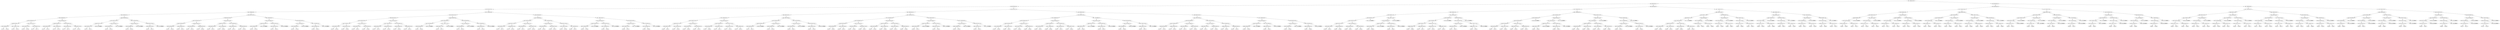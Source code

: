 // B&B
digraph {
	size="100,100"
	1 [label=1]
	1 [label="ID: 1 - FO: 34.22 - PL"]
	2 [label="ID: 2"]
	1 -> 2
	3 [label="ID: 3"]
	1 -> 3
	2 [label="ID: 2 - FO: 34.22 - PL"]
	4 [label="ID: 4"]
	2 -> 4
	5 [label="ID: 5"]
	2 -> 5
	3 [label="ID: 3 - FO: 35.22 - PL"]
	6 [label="ID: 6"]
	3 -> 6
	7 [label="ID: 7"]
	3 -> 7
	4 [label="ID: 4 - FO: 34.22 - PL"]
	8 [label="ID: 8"]
	4 -> 8
	9 [label="ID: 9"]
	4 -> 9
	5 [label="ID: 5 - FO: 35.32 - PL"]
	10 [label="ID: 10"]
	5 -> 10
	11 [label="ID: 11"]
	5 -> 11
	6 [label="ID: 6 - FO: 35.22 - PL"]
	12 [label="ID: 12"]
	6 -> 12
	13 [label="ID: 13"]
	6 -> 13
	7 [label="ID: 7 - FO: 36.00 - PL"]
	14 [label="ID: 14"]
	7 -> 14
	15 [label="ID: 15"]
	7 -> 15
	8 [label="ID: 8 - FO: 34.22 - PL"]
	16 [label="ID: 16"]
	8 -> 16
	17 [label="ID: 17"]
	8 -> 17
	9 [label="ID: 9 - FO: 35.22 - PL"]
	18 [label="ID: 18"]
	9 -> 18
	19 [label="ID: 19"]
	9 -> 19
	10 [label="ID: 10 - FO: 35.32 - PL"]
	20 [label="ID: 20"]
	10 -> 20
	21 [label="ID: 21"]
	10 -> 21
	11 [label="ID: 11 - FO: 36.21 - PL"]
	22 [label="ID: 22"]
	11 -> 22
	23 [label="ID: 23"]
	11 -> 23
	12 [label="ID: 12 - FO: 35.22 - PL"]
	24 [label="ID: 24"]
	12 -> 24
	25 [label="ID: 25"]
	12 -> 25
	13 [label="ID: 13 - FO: 36.72 - PL"]
	26 [label="ID: 26"]
	13 -> 26
	27 [label="ID: 27"]
	13 -> 27
	14 [label="ID: 14 - FO: 36.00 - PL"]
	28 [label="ID: 28"]
	14 -> 28
	29 [label="ID: 29"]
	14 -> 29
	15 [label="ID: 15 - FO: 37.50 - PL"]
	30 [label="ID: 30"]
	15 -> 30
	31 [label="ID: 31"]
	15 -> 31
	16 [label="ID: 16 - FO: 35.22 - PL"]
	32 [label="ID: 32"]
	16 -> 32
	33 [label="ID: 33"]
	16 -> 33
	17 [label="ID: 17 - FO: 34.22 - PL"]
	34 [label="ID: 34"]
	17 -> 34
	35 [label="ID: 35"]
	17 -> 35
	18 [label="ID: 18 - FO: 36.22 - PL"]
	36 [label="ID: 36"]
	18 -> 36
	37 [label="ID: 37"]
	18 -> 37
	19 [label="ID: 19 - FO: 35.22 - PL"]
	38 [label="ID: 38"]
	19 -> 38
	39 [label="ID: 39"]
	19 -> 39
	20 [label="ID: 20 - FO: 36.21 - PL"]
	40 [label="ID: 40"]
	20 -> 40
	41 [label="ID: 41"]
	20 -> 41
	21 [label="ID: 21 - FO: 35.32 - PL"]
	42 [label="ID: 42"]
	21 -> 42
	43 [label="ID: 43"]
	21 -> 43
	22 [label="ID: 22 - FO: 37.21 - PL"]
	44 [label="ID: 44"]
	22 -> 44
	45 [label="ID: 45"]
	22 -> 45
	23 [label="ID: 23 - FO: 36.21 - PL"]
	46 [label="ID: 46"]
	23 -> 46
	47 [label="ID: 47"]
	23 -> 47
	24 [label="ID: 24 - FO: 36.22 - PL"]
	48 [label="ID: 48"]
	24 -> 48
	49 [label="ID: 49"]
	24 -> 49
	25 [label="ID: 25 - FO: 35.22 - PL"]
	50 [label="ID: 50"]
	25 -> 50
	51 [label="ID: 51"]
	25 -> 51
	26 [label="ID: 26 - FO: 38.72 - PL"]
	52 [label="ID: 52"]
	26 -> 52
	53 [label="ID: 53"]
	26 -> 53
	27 [label="ID: 27 - FO: 36.72 - PL"]
	54 [label="ID: 54"]
	27 -> 54
	55 [label="ID: 55"]
	27 -> 55
	28 [label="ID: 28 - FO: 37.00 - PL"]
	56 [label="ID: 56"]
	28 -> 56
	57 [label="ID: 57"]
	28 -> 57
	29 [label="ID: 29 - FO: 36.00 - PL"]
	58 [label="ID: 58"]
	29 -> 58
	59 [label="ID: 59"]
	29 -> 59
	30 [label="ID: 30 - FO: 39.50 - PL"]
	60 [label="ID: 60"]
	30 -> 60
	61 [label="ID: 61"]
	30 -> 61
	31 [label="ID: 31 - FO: 37.50 - PL"]
	62 [label="ID: 62"]
	31 -> 62
	63 [label="ID: 63"]
	31 -> 63
	32 [label="ID: 32 - FO: 35.22 - PL"]
	64 [label="ID: 64"]
	32 -> 64
	65 [label="ID: 65"]
	32 -> 65
	33 [label="ID: 33 - FO: 37.33 - PL"]
	66 [label="ID: 66"]
	33 -> 66
	67 [label="ID: 67"]
	33 -> 67
	34 [label="ID: 34 - FO: 34.22 - PL"]
	68 [label="ID: 68"]
	34 -> 68
	69 [label="ID: 69"]
	34 -> 69
	35 [label="ID: 35 - FO: 36.33 - PL"]
	70 [label="ID: 70"]
	35 -> 70
	71 [label="ID: 71"]
	35 -> 71
	36 [label="ID: 36 - FO: 36.22 - PL"]
	72 [label="ID: 72"]
	36 -> 72
	73 [label="ID: 73"]
	36 -> 73
	37 [label="ID: 37 - FO: 38.33 - PL"]
	74 [label="ID: 74"]
	37 -> 74
	75 [label="ID: 75"]
	37 -> 75
	38 [label="ID: 38 - FO: 35.22 - PL"]
	76 [label="ID: 76"]
	38 -> 76
	77 [label="ID: 77"]
	38 -> 77
	39 [label="ID: 39 - FO: 37.33 - PL"]
	78 [label="ID: 78"]
	39 -> 78
	79 [label="ID: 79"]
	39 -> 79
	40 [label="ID: 40 - FO: 36.21 - PL"]
	80 [label="ID: 80"]
	40 -> 80
	81 [label="ID: 81"]
	40 -> 81
	41 [label="ID: 41 - FO: 38.31 - PL"]
	82 [label="ID: 82"]
	41 -> 82
	83 [label="ID: 83"]
	41 -> 83
	42 [label="ID: 42 - FO: 35.32 - PL"]
	84 [label="ID: 84"]
	42 -> 84
	85 [label="ID: 85"]
	42 -> 85
	43 [label="ID: 43 - FO: 37.43 - PL"]
	86 [label="ID: 86"]
	43 -> 86
	87 [label="ID: 87"]
	43 -> 87
	44 [label="ID: 44 - FO: 37.21 - PL"]
	88 [label="ID: 88"]
	44 -> 88
	89 [label="ID: 89"]
	44 -> 89
	45 [label="ID: 45 - FO: 39.29 - PL"]
	90 [label="ID: 90"]
	45 -> 90
	91 [label="ID: 91"]
	45 -> 91
	46 [label="ID: 46 - FO: 36.21 - PL"]
	92 [label="ID: 92"]
	46 -> 92
	93 [label="ID: 93"]
	46 -> 93
	47 [label="ID: 47 - FO: 38.29 - PL"]
	94 [label="ID: 94"]
	47 -> 94
	95 [label="ID: 95"]
	47 -> 95
	48 [label="ID: 48 - FO: 36.22 - PL"]
	96 [label="ID: 96"]
	48 -> 96
	97 [label="ID: 97"]
	48 -> 97
	49 [label="ID: 49 - FO: 38.33 - PL"]
	98 [label="ID: 98"]
	49 -> 98
	99 [label="ID: 99"]
	49 -> 99
	50 [label="ID: 50 - FO: 35.22 - PL"]
	100 [label="ID: 100"]
	50 -> 100
	101 [label="ID: 101"]
	50 -> 101
	51 [label="ID: 51 - FO: 37.33 - PL"]
	102 [label="ID: 102"]
	51 -> 102
	103 [label="ID: 103"]
	51 -> 103
	52 [label="ID: 52 - FO: 38.72 - PL"]
	104 [label="ID: 104"]
	52 -> 104
	105 [label="ID: 105"]
	52 -> 105
	53 [label="ID: 53 - FO: 40.83 - PL"]
	106 [label="ID: 106"]
	53 -> 106
	107 [label="ID: 107"]
	53 -> 107
	54 [label="ID: 54 - FO: 36.72 - PL"]
	108 [label="ID: 108"]
	54 -> 108
	109 [label="ID: 109"]
	54 -> 109
	55 [label="ID: 55 - FO: 38.83 - PL"]
	110 [label="ID: 110"]
	55 -> 110
	111 [label="ID: 111"]
	55 -> 111
	56 [label="ID: 56 - FO: 37.00 - PL"]
	112 [label="ID: 112"]
	56 -> 112
	113 [label="ID: 113"]
	56 -> 113
	57 [label="ID: 57 - FO: 39.00 - PL"]
	114 [label="ID: 114"]
	57 -> 114
	115 [label="ID: 115"]
	57 -> 115
	58 [label="ID: 58 - FO: 36.00 - PL"]
	116 [label="ID: 116"]
	58 -> 116
	117 [label="ID: 117"]
	58 -> 117
	59 [label="ID: 59 - FO: 38.00 - PL"]
	118 [label="ID: 118"]
	59 -> 118
	119 [label="ID: 119"]
	59 -> 119
	60 [label="ID: 60 - FO: 39.50 - PL"]
	120 [label="ID: 120"]
	60 -> 120
	121 [label="ID: 121"]
	60 -> 121
	61 [label="ID: 61 - FO: 41.50 - PL"]
	122 [label="ID: 122"]
	61 -> 122
	123 [label="ID: 123"]
	61 -> 123
	62 [label="ID: 62 - FO: 37.50 - PL"]
	124 [label="ID: 124"]
	62 -> 124
	125 [label="ID: 125"]
	62 -> 125
	63 [label="ID: 63 - FO: 39.50 - PL"]
	126 [label="ID: 126"]
	63 -> 126
	127 [label="ID: 127"]
	63 -> 127
	64 [label="ID: 64 - FO: 35.22 - PL"]
	128 [label="ID: 128"]
	64 -> 128
	129 [label="ID: 129"]
	64 -> 129
	65 [label="ID: 65 - FO: 36.35 - PL"]
	130 [label="ID: 130"]
	65 -> 130
	131 [label="ID: 131"]
	65 -> 131
	66 [label="ID: 66 - FO: 37.33 - PL"]
	132 [label="ID: 132"]
	66 -> 132
	133 [label="ID: 133"]
	66 -> 133
	67 [label="ID: 67 - FO: 38.46 - PL"]
	134 [label="ID: 134"]
	67 -> 134
	135 [label="ID: 135"]
	67 -> 135
	68 [label="ID: 68 - FO: 34.22 - PL"]
	136 [label="ID: 136"]
	68 -> 136
	137 [label="ID: 137"]
	68 -> 137
	69 [label="ID: 69 - FO: 35.39 - PL"]
	138 [label="ID: 138"]
	69 -> 138
	139 [label="ID: 139"]
	69 -> 139
	70 [label="ID: 70 - FO: 36.33 - PL"]
	140 [label="ID: 140"]
	70 -> 140
	141 [label="ID: 141"]
	70 -> 141
	71 [label="ID: 71 - FO: 37.50 - PL"]
	142 [label="ID: 142"]
	71 -> 142
	143 [label="ID: 143"]
	71 -> 143
	72 [label="ID: 72 - FO: 36.22 - PL"]
	144 [label="ID: 144"]
	72 -> 144
	145 [label="ID: 145"]
	72 -> 145
	73 [label="ID: 73 - FO: 37.35 - PL"]
	146 [label="ID: 146"]
	73 -> 146
	147 [label="ID: 147"]
	73 -> 147
	74 [label="ID: 74 - FO: 38.33 - PL"]
	148 [label="ID: 148"]
	74 -> 148
	149 [label="ID: 149"]
	74 -> 149
	75 [label="ID: 75 - FO: 39.46 - PL"]
	150 [label="ID: 150"]
	75 -> 150
	151 [label="ID: 151"]
	75 -> 151
	76 [label="ID: 76 - FO: 35.22 - PL"]
	152 [label="ID: 152"]
	76 -> 152
	153 [label="ID: 153"]
	76 -> 153
	77 [label="ID: 77 - FO: 36.35 - PL"]
	154 [label="ID: 154"]
	77 -> 154
	155 [label="ID: 155"]
	77 -> 155
	78 [label="ID: 78 - FO: 37.33 - PL"]
	156 [label="ID: 156"]
	78 -> 156
	157 [label="ID: 157"]
	78 -> 157
	79 [label="ID: 79 - FO: 38.46 - PL"]
	158 [label="ID: 158"]
	79 -> 158
	159 [label="ID: 159"]
	79 -> 159
	80 [label="ID: 80 - FO: 36.21 - PL"]
	160 [label="ID: 160"]
	80 -> 160
	161 [label="ID: 161"]
	80 -> 161
	81 [label="ID: 81 - FO: 37.78 - PL"]
	162 [label="ID: 162"]
	81 -> 162
	163 [label="ID: 163"]
	81 -> 163
	82 [label="ID: 82 - FO: 38.31 - PL"]
	164 [label="ID: 164"]
	82 -> 164
	165 [label="ID: 165"]
	82 -> 165
	83 [label="ID: 83 - FO: 39.89 - PL"]
	166 [label="ID: 166"]
	83 -> 166
	167 [label="ID: 167"]
	83 -> 167
	84 [label="ID: 84 - FO: 35.32 - PL"]
	168 [label="ID: 168"]
	84 -> 168
	169 [label="ID: 169"]
	84 -> 169
	85 [label="ID: 85 - FO: 36.94 - PL"]
	170 [label="ID: 170"]
	85 -> 170
	171 [label="ID: 171"]
	85 -> 171
	86 [label="ID: 86 - FO: 37.43 - PL"]
	172 [label="ID: 172"]
	86 -> 172
	173 [label="ID: 173"]
	86 -> 173
	87 [label="ID: 87 - FO: 39.06 - PL"]
	174 [label="ID: 174"]
	87 -> 174
	175 [label="ID: 175"]
	87 -> 175
	88 [label="ID: 88 - FO: 37.21 - PL"]
	176 [label="ID: 176"]
	88 -> 176
	177 [label="ID: 177"]
	88 -> 177
	89 [label="ID: 89 - FO: 38.58 - PL"]
	178 [label="ID: 178"]
	89 -> 178
	179 [label="ID: 179"]
	89 -> 179
	90 [label="ID: 90 - FO: 39.29 - PL"]
	180 [label="ID: 180"]
	90 -> 180
	181 [label="ID: 181"]
	90 -> 181
	91 [label="ID: 91 - FO: 40.67 - PL"]
	182 [label="ID: 182"]
	91 -> 182
	183 [label="ID: 183"]
	91 -> 183
	92 [label="ID: 92 - FO: 36.21 - PL"]
	184 [label="ID: 184"]
	92 -> 184
	185 [label="ID: 185"]
	92 -> 185
	93 [label="ID: 93 - FO: 37.58 - PL"]
	186 [label="ID: 186"]
	93 -> 186
	187 [label="ID: 187"]
	93 -> 187
	94 [label="ID: 94 - FO: 38.29 - PL"]
	188 [label="ID: 188"]
	94 -> 188
	189 [label="ID: 189"]
	94 -> 189
	95 [label="ID: 95 - FO: 39.67 - PL"]
	190 [label="ID: 190"]
	95 -> 190
	191 [label="ID: 191"]
	95 -> 191
	96 [label="ID: 96 - FO: 36.22 - PL"]
	192 [label="ID: 192"]
	96 -> 192
	193 [label="ID: 193"]
	96 -> 193
	97 [label="ID: 97 - FO: 37.22 - PL"]
	194 [label="ID: 194"]
	97 -> 194
	195 [label="ID: 195"]
	97 -> 195
	98 [label="ID: 98 - FO: 38.33 - PL"]
	196 [label="ID: 196"]
	98 -> 196
	197 [label="ID: 197"]
	98 -> 197
	99 [label="ID: 99 - FO: 39.33 - PL"]
	198 [label="ID: 198"]
	99 -> 198
	199 [label="ID: 199"]
	99 -> 199
	100 [label="ID: 100 - FO: 35.22 - PL"]
	200 [label="ID: 200"]
	100 -> 200
	201 [label="ID: 201"]
	100 -> 201
	101 [label="ID: 101 - FO: 36.22 - PL"]
	202 [label="ID: 202"]
	101 -> 202
	203 [label="ID: 203"]
	101 -> 203
	102 [label="ID: 102 - FO: 37.33 - PL"]
	204 [label="ID: 204"]
	102 -> 204
	205 [label="ID: 205"]
	102 -> 205
	103 [label="ID: 103 - FO: 38.33 - PL"]
	206 [label="ID: 206"]
	103 -> 206
	207 [label="ID: 207"]
	103 -> 207
	104 [label="ID: 104 - FO: 38.72 - PL"]
	208 [label="ID: 208"]
	104 -> 208
	209 [label="ID: 209"]
	104 -> 209
	105 [label="ID: 105 - FO: 38.72 - PL"]
	210 [label="ID: 210"]
	105 -> 210
	211 [label="ID: 211"]
	105 -> 211
	106 [label="ID: 106 - FO: 40.83 - PL"]
	212 [label="ID: 212"]
	106 -> 212
	213 [label="ID: 213"]
	106 -> 213
	107 [label="ID: 107 - FO: 40.83 - PL"]
	214 [label="ID: 214"]
	107 -> 214
	215 [label="ID: 215"]
	107 -> 215
	108 [label="ID: 108 - FO: 36.72 - PL"]
	216 [label="ID: 216"]
	108 -> 216
	217 [label="ID: 217"]
	108 -> 217
	109 [label="ID: 109 - FO: 37.22 - PL"]
	218 [label="ID: 218"]
	109 -> 218
	219 [label="ID: 219"]
	109 -> 219
	110 [label="ID: 110 - FO: 38.83 - PL"]
	220 [label="ID: 220"]
	110 -> 220
	221 [label="ID: 221"]
	110 -> 221
	111 [label="ID: 111 - FO: 39.33 - PL"]
	222 [label="ID: 222"]
	111 -> 222
	223 [label="ID: 223"]
	111 -> 223
	112 [label="ID: 112 - FO: 37.00 - PL"]
	224 [label="ID: 224"]
	112 -> 224
	225 [label="ID: 225"]
	112 -> 225
	113 [label="ID: 113 - FO: 38.00 - PL"]
	226 [label="ID: 226"]
	113 -> 226
	227 [label="ID: 227"]
	113 -> 227
	114 [label="ID: 114 - FO: 39.00 - PL"]
	228 [label="ID: 228"]
	114 -> 228
	229 [label="ID: 229"]
	114 -> 229
	115 [label="ID: 115 - FO: 40.00 - PL"]
	230 [label="ID: 230"]
	115 -> 230
	231 [label="ID: 231"]
	115 -> 231
	116 [label="ID: 116 - FO: 36.00 - PL"]
	232 [label="ID: 232"]
	116 -> 232
	233 [label="ID: 233"]
	116 -> 233
	117 [label="ID: 117 - FO: 37.00 - PL"]
	234 [label="ID: 234"]
	117 -> 234
	235 [label="ID: 235"]
	117 -> 235
	118 [label="ID: 118 - FO: 38.00 - PL"]
	236 [label="ID: 236"]
	118 -> 236
	237 [label="ID: 237"]
	118 -> 237
	119 [label="ID: 119 - FO: 39.00 - PL"]
	238 [label="ID: 238"]
	119 -> 238
	239 [label="ID: 239"]
	119 -> 239
	120 [label="ID: 120 - FO: 39.50 - PL"]
	240 [label="ID: 240"]
	120 -> 240
	241 [label="ID: 241"]
	120 -> 241
	121 [label="ID: 121 - FO: 39.50 - PL"]
	242 [label="ID: 242"]
	121 -> 242
	243 [label="ID: 243"]
	121 -> 243
	122 [label="ID: 122 - FO: 41.50 - PL"]
	244 [label="ID: 244"]
	122 -> 244
	245 [label="ID: 245"]
	122 -> 245
	123 [label="ID: 123 - FO: 41.50 - PL"]
	246 [label="ID: 246"]
	123 -> 246
	247 [label="ID: 247"]
	123 -> 247
	124 [label="ID: 124 - FO: 37.50 - PL"]
	248 [label="ID: 248"]
	124 -> 248
	249 [label="ID: 249"]
	124 -> 249
	125 [label="ID: 125 - FO: 38.00 - PL"]
	250 [label="ID: 250"]
	125 -> 250
	251 [label="ID: 251"]
	125 -> 251
	126 [label="ID: 126 - FO: 39.50 - PL"]
	252 [label="ID: 252"]
	126 -> 252
	253 [label="ID: 253"]
	126 -> 253
	127 [label="ID: 127 - FO: 40.00 - PL"]
	254 [label="ID: 254"]
	127 -> 254
	255 [label="ID: 255"]
	127 -> 255
	128 [label="ID: 128 - FO: 36.51 - PL"]
	256 [label="ID: 256"]
	128 -> 256
	257 [label="ID: 257"]
	128 -> 257
	129 [label="ID: 129 - FO: 35.22 - PL"]
	258 [label="ID: 258"]
	129 -> 258
	259 [label="ID: 259"]
	129 -> 259
	130 [label="ID: 130 - FO: 37.51 - PL"]
	260 [label="ID: 260"]
	130 -> 260
	261 [label="ID: 261"]
	130 -> 261
	131 [label="ID: 131 - FO: 36.39 - PL"]
	262 [label="ID: 262"]
	131 -> 262
	263 [label="ID: 263"]
	131 -> 263
	132 [label="ID: 132 - FO: 38.62 - PL"]
	264 [label="ID: 264"]
	132 -> 264
	265 [label="ID: 265"]
	132 -> 265
	133 [label="ID: 133 - FO: 37.33 - PL"]
	266 [label="ID: 266"]
	133 -> 266
	267 [label="ID: 267"]
	133 -> 267
	134 [label="ID: 134 - FO: 39.62 - PL"]
	268 [label="ID: 268"]
	134 -> 268
	269 [label="ID: 269"]
	134 -> 269
	135 [label="ID: 135 - FO: 38.50 - PL"]
	270 [label="ID: 270"]
	135 -> 270
	271 [label="ID: 271"]
	135 -> 271
	136 [label="ID: 136 - FO: 35.79 - PL"]
	272 [label="ID: 272"]
	136 -> 272
	273 [label="ID: 273"]
	136 -> 273
	137 [label="ID: 137 - FO: 34.22 - PL"]
	274 [label="ID: 274"]
	137 -> 274
	275 [label="ID: 275"]
	137 -> 275
	138 [label="ID: 138 - FO: 36.83 - PL"]
	276 [label="ID: 276"]
	138 -> 276
	277 [label="ID: 277"]
	138 -> 277
	139 [label="ID: 139 - FO: 35.39 - PL"]
	278 [label="ID: 278"]
	139 -> 278
	279 [label="ID: 279"]
	139 -> 279
	140 [label="ID: 140 - FO: 37.90 - PL"]
	280 [label="ID: 280"]
	140 -> 280
	281 [label="ID: 281"]
	140 -> 281
	141 [label="ID: 141 - FO: 36.33 - PL"]
	282 [label="ID: 282"]
	141 -> 282
	283 [label="ID: 283"]
	141 -> 283
	142 [label="ID: 142 - FO: 38.94 - PL"]
	284 [label="ID: 284"]
	142 -> 284
	285 [label="ID: 285"]
	142 -> 285
	143 [label="ID: 143 - FO: 37.50 - PL"]
	286 [label="ID: 286"]
	143 -> 286
	287 [label="ID: 287"]
	143 -> 287
	144 [label="ID: 144 - FO: 37.22 - PL"]
	288 [label="ID: 288"]
	144 -> 288
	289 [label="ID: 289"]
	144 -> 289
	145 [label="ID: 145 - FO: 36.22 - PL"]
	290 [label="ID: 290"]
	145 -> 290
	291 [label="ID: 291"]
	145 -> 291
	146 [label="ID: 146 - FO: 38.22 - PL"]
	292 [label="ID: 292"]
	146 -> 292
	293 [label="ID: 293"]
	146 -> 293
	147 [label="ID: 147 - FO: 37.39 - PL"]
	294 [label="ID: 294"]
	147 -> 294
	295 [label="ID: 295"]
	147 -> 295
	148 [label="ID: 148 - FO: 39.33 - PL"]
	296 [label="ID: 296"]
	148 -> 296
	297 [label="ID: 297"]
	148 -> 297
	149 [label="ID: 149 - FO: 38.33 - PL"]
	298 [label="ID: 298"]
	149 -> 298
	299 [label="ID: 299"]
	149 -> 299
	150 [label="ID: 150 - FO: 40.33 - PL"]
	300 [label="ID: 300"]
	150 -> 300
	301 [label="ID: 301"]
	150 -> 301
	151 [label="ID: 151 - FO: 39.50 - PL"]
	302 [label="ID: 302"]
	151 -> 302
	303 [label="ID: 303"]
	151 -> 303
	152 [label="ID: 152 - FO: 36.22 - PL"]
	304 [label="ID: 304"]
	152 -> 304
	305 [label="ID: 305"]
	152 -> 305
	153 [label="ID: 153 - FO: 35.22 - PL"]
	306 [label="ID: 306"]
	153 -> 306
	307 [label="ID: 307"]
	153 -> 307
	154 [label="ID: 154 - FO: 37.22 - PL"]
	308 [label="ID: 308"]
	154 -> 308
	309 [label="ID: 309"]
	154 -> 309
	155 [label="ID: 155 - FO: 36.39 - PL"]
	310 [label="ID: 310"]
	155 -> 310
	311 [label="ID: 311"]
	155 -> 311
	156 [label="ID: 156 - FO: 38.33 - PL"]
	312 [label="ID: 312"]
	156 -> 312
	313 [label="ID: 313"]
	156 -> 313
	157 [label="ID: 157 - FO: 37.33 - PL"]
	314 [label="ID: 314"]
	157 -> 314
	315 [label="ID: 315"]
	157 -> 315
	158 [label="ID: 158 - FO: 39.33 - PL"]
	316 [label="ID: 316"]
	158 -> 316
	317 [label="ID: 317"]
	158 -> 317
	159 [label="ID: 159 - FO: 38.50 - PL"]
	318 [label="ID: 318"]
	159 -> 318
	319 [label="ID: 319"]
	159 -> 319
	160 [label="ID: 160 - FO: 37.25 - PL"]
	320 [label="ID: 320"]
	160 -> 320
	321 [label="ID: 321"]
	160 -> 321
	161 [label="ID: 161 - FO: Infactible"]
	162 [label="ID: 162 - FO: 38.37 - PL"]
	322 [label="ID: 322"]
	162 -> 322
	323 [label="ID: 323"]
	162 -> 323
	163 [label="ID: 163 - FO: Infactible"]
	164 [label="ID: 164 - FO: 39.27 - PL"]
	324 [label="ID: 324"]
	164 -> 324
	325 [label="ID: 325"]
	164 -> 325
	165 [label="ID: 165 - FO: Infactible"]
	166 [label="ID: 166 - FO: 40.48 - PL"]
	326 [label="ID: 326"]
	166 -> 326
	327 [label="ID: 327"]
	166 -> 327
	167 [label="ID: 167 - FO: Infactible"]
	168 [label="ID: 168 - FO: 36.56 - PL"]
	328 [label="ID: 328"]
	168 -> 328
	329 [label="ID: 329"]
	168 -> 329
	169 [label="ID: 169 - FO: Infactible"]
	170 [label="ID: 170 - FO: 37.84 - PL"]
	330 [label="ID: 330"]
	170 -> 330
	331 [label="ID: 331"]
	170 -> 331
	171 [label="ID: 171 - FO: Infactible"]
	172 [label="ID: 172 - FO: 38.66 - PL"]
	332 [label="ID: 332"]
	172 -> 332
	333 [label="ID: 333"]
	172 -> 333
	173 [label="ID: 173 - FO: Infactible"]
	174 [label="ID: 174 - FO: 39.95 - PL"]
	334 [label="ID: 334"]
	174 -> 334
	335 [label="ID: 335"]
	174 -> 335
	175 [label="ID: 175 - FO: Infactible"]
	176 [label="ID: 176 - FO: 38.00 - PL"]
	336 [label="ID: 336"]
	176 -> 336
	337 [label="ID: 337"]
	176 -> 337
	177 [label="ID: 177 - FO: Infactible"]
	178 [label="ID: 178 - FO: 39.00 - PL"]
	338 [label="ID: 338"]
	178 -> 338
	339 [label="ID: 339"]
	178 -> 339
	179 [label="ID: 179 - FO: Infactible"]
	180 [label="ID: 180 - FO: 40.00 - PL"]
	340 [label="ID: 340"]
	180 -> 340
	341 [label="ID: 341"]
	180 -> 341
	181 [label="ID: 181 - FO: Infactible"]
	182 [label="ID: 182 - FO: 41.00 - PL"]
	342 [label="ID: 342"]
	182 -> 342
	343 [label="ID: 343"]
	182 -> 343
	183 [label="ID: 183 - FO: Infactible"]
	184 [label="ID: 184 - FO: 37.00 - PL"]
	344 [label="ID: 344"]
	184 -> 344
	345 [label="ID: 345"]
	184 -> 345
	185 [label="ID: 185 - FO: Infactible"]
	186 [label="ID: 186 - FO: 38.00 - PL"]
	346 [label="ID: 346"]
	186 -> 346
	347 [label="ID: 347"]
	186 -> 347
	187 [label="ID: 187 - FO: Infactible"]
	188 [label="ID: 188 - FO: 39.00 - PL"]
	348 [label="ID: 348"]
	188 -> 348
	349 [label="ID: 349"]
	188 -> 349
	189 [label="ID: 189 - FO: Infactible"]
	190 [label="ID: 190 - FO: 40.00 - PL"]
	350 [label="ID: 350"]
	190 -> 350
	351 [label="ID: 351"]
	190 -> 351
	191 [label="ID: 191 - FO: Infactible"]
	192 [label="ID: 192 - FO: 36.22 - PL"]
	352 [label="ID: 352"]
	192 -> 352
	353 [label="ID: 353"]
	192 -> 353
	193 [label="ID: 193 - FO: Infactible"]
	194 [label="ID: 194 - FO: 37.22 - PL"]
	354 [label="ID: 354"]
	194 -> 354
	355 [label="ID: 355"]
	194 -> 355
	195 [label="ID: 195 - FO: Infactible"]
	196 [label="ID: 196 - FO: 38.33 - PL"]
	356 [label="ID: 356"]
	196 -> 356
	357 [label="ID: 357"]
	196 -> 357
	197 [label="ID: 197 - FO: Infactible"]
	198 [label="ID: 198 - FO: 39.33 - PL"]
	358 [label="ID: 358"]
	198 -> 358
	359 [label="ID: 359"]
	198 -> 359
	199 [label="ID: 199 - FO: Infactible"]
	200 [label="ID: 200 - FO: 35.22 - PL"]
	360 [label="ID: 360"]
	200 -> 360
	361 [label="ID: 361"]
	200 -> 361
	201 [label="ID: 201 - FO: Infactible"]
	202 [label="ID: 202 - FO: 36.22 - PL"]
	362 [label="ID: 362"]
	202 -> 362
	363 [label="ID: 363"]
	202 -> 363
	203 [label="ID: 203 - FO: Infactible"]
	204 [label="ID: 204 - FO: 37.33 - PL"]
	364 [label="ID: 364"]
	204 -> 364
	365 [label="ID: 365"]
	204 -> 365
	205 [label="ID: 205 - FO: Infactible"]
	206 [label="ID: 206 - FO: 38.33 - PL"]
	366 [label="ID: 366"]
	206 -> 366
	367 [label="ID: 367"]
	206 -> 367
	207 [label="ID: 207 - FO: Infactible"]
	208 [label="ID: 208 - FO: 38.72 - PL"]
	368 [label="ID: 368"]
	208 -> 368
	369 [label="ID: 369"]
	208 -> 369
	209 [label="ID: 209 - FO: Infactible"]
	210 [label="ID: 210 - FO: 38.72 - PL"]
	370 [label="ID: 370"]
	210 -> 370
	371 [label="ID: 371"]
	210 -> 371
	211 [label="ID: 211 - FO: Infactible"]
	212 [label="ID: 212 - FO: 40.83 - PL"]
	372 [label="ID: 372"]
	212 -> 372
	373 [label="ID: 373"]
	212 -> 373
	213 [label="ID: 213 - FO: Infactible"]
	214 [label="ID: 214 - FO: 40.83 - PL"]
	374 [label="ID: 374"]
	214 -> 374
	375 [label="ID: 375"]
	214 -> 375
	215 [label="ID: 215 - FO: Infactible"]
	216 [label="ID: 216 - FO: 36.72 - PL"]
	376 [label="ID: 376"]
	216 -> 376
	377 [label="ID: 377"]
	216 -> 377
	217 [label="ID: 217 - FO: Infactible"]
	218 [label="ID: 218 - FO: 37.22 - PL"]
	378 [label="ID: 378"]
	218 -> 378
	379 [label="ID: 379"]
	218 -> 379
	219 [label="ID: 219 - FO: Infactible"]
	220 [label="ID: 220 - FO: 38.83 - PL"]
	380 [label="ID: 380"]
	220 -> 380
	381 [label="ID: 381"]
	220 -> 381
	221 [label="ID: 221 - FO: Infactible"]
	222 [label="ID: 222 - FO: 39.33 - PL"]
	382 [label="ID: 382"]
	222 -> 382
	383 [label="ID: 383"]
	222 -> 383
	223 [label="ID: 223 - FO: Infactible"]
	224 [label="ID: 224 - FO: 37.00 - PL"]
	384 [label="ID: 384"]
	224 -> 384
	385 [label="ID: 385"]
	224 -> 385
	225 [label="ID: 225 - FO: Infactible"]
	226 [label="ID: 226 - FO: 38.00 - PL"]
	386 [label="ID: 386"]
	226 -> 386
	387 [label="ID: 387"]
	226 -> 387
	227 [label="ID: 227 - FO: Infactible"]
	228 [label="ID: 228 - FO: 39.00 - PL"]
	388 [label="ID: 388"]
	228 -> 388
	389 [label="ID: 389"]
	228 -> 389
	229 [label="ID: 229 - FO: Infactible"]
	230 [label="ID: 230 - FO: 40.00 - PL"]
	390 [label="ID: 390"]
	230 -> 390
	391 [label="ID: 391"]
	230 -> 391
	231 [label="ID: 231 - FO: Infactible"]
	232 [label="ID: 232 - FO: 36.00 - PL"]
	392 [label="ID: 392"]
	232 -> 392
	393 [label="ID: 393"]
	232 -> 393
	233 [label="ID: 233 - FO: Infactible"]
	234 [label="ID: 234 - FO: 37.00 - PL"]
	394 [label="ID: 394"]
	234 -> 394
	395 [label="ID: 395"]
	234 -> 395
	235 [label="ID: 235 - FO: Infactible"]
	236 [label="ID: 236 - FO: 38.00 - PL"]
	396 [label="ID: 396"]
	236 -> 396
	397 [label="ID: 397"]
	236 -> 397
	237 [label="ID: 237 - FO: Infactible"]
	238 [label="ID: 238 - FO: 39.00 - PL"]
	398 [label="ID: 398"]
	238 -> 398
	399 [label="ID: 399"]
	238 -> 399
	239 [label="ID: 239 - FO: Infactible"]
	240 [label="ID: 240 - FO: 39.50 - PL"]
	400 [label="ID: 400"]
	240 -> 400
	401 [label="ID: 401"]
	240 -> 401
	241 [label="ID: 241 - FO: Infactible"]
	242 [label="ID: 242 - FO: 39.50 - PL"]
	402 [label="ID: 402"]
	242 -> 402
	403 [label="ID: 403"]
	242 -> 403
	243 [label="ID: 243 - FO: Infactible"]
	244 [label="ID: 244 - FO: 41.50 - PL"]
	404 [label="ID: 404"]
	244 -> 404
	405 [label="ID: 405"]
	244 -> 405
	245 [label="ID: 245 - FO: Infactible"]
	246 [label="ID: 246 - FO: 41.50 - PL"]
	406 [label="ID: 406"]
	246 -> 406
	407 [label="ID: 407"]
	246 -> 407
	247 [label="ID: 247 - FO: Infactible"]
	248 [label="ID: 248 - FO: 37.50 - PL"]
	408 [label="ID: 408"]
	248 -> 408
	409 [label="ID: 409"]
	248 -> 409
	249 [label="ID: 249 - FO: Infactible"]
	250 [label="ID: 250 - FO: 38.00 - PL"]
	410 [label="ID: 410"]
	250 -> 410
	411 [label="ID: 411"]
	250 -> 411
	251 [label="ID: 251 - FO: Infactible"]
	252 [label="ID: 252 - FO: 39.50 - PL"]
	412 [label="ID: 412"]
	252 -> 412
	413 [label="ID: 413"]
	252 -> 413
	253 [label="ID: 253 - FO: Infactible"]
	254 [label="ID: 254 - FO: 40.00 - PL"]
	414 [label="ID: 414"]
	254 -> 414
	415 [label="ID: 415"]
	254 -> 415
	255 [label="ID: 255 - FO: Infactible"]
	256 [label="ID: 256 - FO: 36.51 - PL"]
	416 [label="ID: 416"]
	256 -> 416
	417 [label="ID: 417"]
	256 -> 417
	257 [label="ID: 257 - FO: 37.51 - PL"]
	418 [label="ID: 418"]
	257 -> 418
	419 [label="ID: 419"]
	257 -> 419
	258 [label="ID: 258 - FO: 35.22 - PL"]
	420 [label="ID: 420"]
	258 -> 420
	421 [label="ID: 421"]
	258 -> 421
	259 [label="ID: 259 - FO: 36.22 - PL"]
	422 [label="ID: 422"]
	259 -> 422
	423 [label="ID: 423"]
	259 -> 423
	260 [label="ID: 260 - FO: 37.51 - PL"]
	424 [label="ID: 424"]
	260 -> 424
	425 [label="ID: 425"]
	260 -> 425
	261 [label="ID: 261 - FO: 38.51 - PL"]
	426 [label="ID: 426"]
	261 -> 426
	427 [label="ID: 427"]
	261 -> 427
	262 [label="ID: 262 - FO: 36.39 - PL"]
	428 [label="ID: 428"]
	262 -> 428
	429 [label="ID: 429"]
	262 -> 429
	263 [label="ID: 263 - FO: 37.39 - PL"]
	430 [label="ID: 430"]
	263 -> 430
	431 [label="ID: 431"]
	263 -> 431
	264 [label="ID: 264 - FO: 38.62 - PL"]
	432 [label="ID: 432"]
	264 -> 432
	433 [label="ID: 433"]
	264 -> 433
	265 [label="ID: 265 - FO: 39.62 - PL"]
	434 [label="ID: 434"]
	265 -> 434
	435 [label="ID: 435"]
	265 -> 435
	266 [label="ID: 266 - FO: 37.33 - PL"]
	436 [label="ID: 436"]
	266 -> 436
	437 [label="ID: 437"]
	266 -> 437
	267 [label="ID: 267 - FO: 38.33 - PL"]
	438 [label="ID: 438"]
	267 -> 438
	439 [label="ID: 439"]
	267 -> 439
	268 [label="ID: 268 - FO: 39.62 - PL"]
	440 [label="ID: 440"]
	268 -> 440
	441 [label="ID: 441"]
	268 -> 441
	269 [label="ID: 269 - FO: 40.62 - PL"]
	442 [label="ID: 442"]
	269 -> 442
	443 [label="ID: 443"]
	269 -> 443
	270 [label="ID: 270 - FO: 38.50 - PL"]
	444 [label="ID: 444"]
	270 -> 444
	445 [label="ID: 445"]
	270 -> 445
	271 [label="ID: 271 - FO: 39.50 - PL"]
	446 [label="ID: 446"]
	271 -> 446
	447 [label="ID: 447"]
	271 -> 447
	272 [label="ID: 272 - FO: 35.79 - PL"]
	448 [label="ID: 448"]
	272 -> 448
	449 [label="ID: 449"]
	272 -> 449
	273 [label="ID: 273 - FO: 36.79 - PL"]
	450 [label="ID: 450"]
	273 -> 450
	451 [label="ID: 451"]
	273 -> 451
	274 [label="ID: 274 - FO: 34.22 - PL"]
	452 [label="ID: 452"]
	274 -> 452
	453 [label="ID: 453"]
	274 -> 453
	275 [label="ID: 275 - FO: 35.22 - PL"]
	454 [label="ID: 454"]
	275 -> 454
	455 [label="ID: 455"]
	275 -> 455
	276 [label="ID: 276 - FO: 36.83 - PL"]
	456 [label="ID: 456"]
	276 -> 456
	457 [label="ID: 457"]
	276 -> 457
	277 [label="ID: 277 - FO: 37.79 - PL"]
	458 [label="ID: 458"]
	277 -> 458
	459 [label="ID: 459"]
	277 -> 459
	278 [label="ID: 278 - FO: 35.39 - PL"]
	460 [label="ID: 460"]
	278 -> 460
	461 [label="ID: 461"]
	278 -> 461
	279 [label="ID: 279 - FO: 36.39 - PL"]
	462 [label="ID: 462"]
	279 -> 462
	463 [label="ID: 463"]
	279 -> 463
	280 [label="ID: 280 - FO: 37.90 - PL"]
	464 [label="ID: 464"]
	280 -> 464
	465 [label="ID: 465"]
	280 -> 465
	281 [label="ID: 281 - FO: 38.90 - PL"]
	466 [label="ID: 466"]
	281 -> 466
	467 [label="ID: 467"]
	281 -> 467
	282 [label="ID: 282 - FO: 36.33 - PL"]
	468 [label="ID: 468"]
	282 -> 468
	469 [label="ID: 469"]
	282 -> 469
	283 [label="ID: 283 - FO: 37.33 - PL"]
	470 [label="ID: 470"]
	283 -> 470
	471 [label="ID: 471"]
	283 -> 471
	284 [label="ID: 284 - FO: 38.94 - PL"]
	472 [label="ID: 472"]
	284 -> 472
	473 [label="ID: 473"]
	284 -> 473
	285 [label="ID: 285 - FO: 39.90 - PL"]
	474 [label="ID: 474"]
	285 -> 474
	475 [label="ID: 475"]
	285 -> 475
	286 [label="ID: 286 - FO: 37.50 - PL"]
	476 [label="ID: 476"]
	286 -> 476
	477 [label="ID: 477"]
	286 -> 477
	287 [label="ID: 287 - FO: 38.50 - PL"]
	478 [label="ID: 478"]
	287 -> 478
	479 [label="ID: 479"]
	287 -> 479
	288 [label="ID: 288 - FO: 37.22 - PL"]
	480 [label="ID: 480"]
	288 -> 480
	481 [label="ID: 481"]
	288 -> 481
	289 [label="ID: 289 - FO: 38.22 - PL"]
	482 [label="ID: 482"]
	289 -> 482
	483 [label="ID: 483"]
	289 -> 483
	290 [label="ID: 290 - FO: 36.22 - PL"]
	484 [label="ID: 484"]
	290 -> 484
	485 [label="ID: 485"]
	290 -> 485
	291 [label="ID: 291 - FO: 37.22 - PL"]
	486 [label="ID: 486"]
	291 -> 486
	487 [label="ID: 487"]
	291 -> 487
	292 [label="ID: 292 - FO: 38.22 - PL"]
	488 [label="ID: 488"]
	292 -> 488
	489 [label="ID: 489"]
	292 -> 489
	293 [label="ID: 293 - FO: 39.22 - PL"]
	490 [label="ID: 490"]
	293 -> 490
	491 [label="ID: 491"]
	293 -> 491
	294 [label="ID: 294 - FO: 37.39 - PL"]
	492 [label="ID: 492"]
	294 -> 492
	493 [label="ID: 493"]
	294 -> 493
	295 [label="ID: 295 - FO: 38.44 - PL"]
	494 [label="ID: 494"]
	295 -> 494
	495 [label="ID: 495"]
	295 -> 495
	296 [label="ID: 296 - FO: 39.33 - PL"]
	496 [label="ID: 496"]
	296 -> 496
	497 [label="ID: 497"]
	296 -> 497
	297 [label="ID: 297 - FO: 40.33 - PL"]
	498 [label="ID: 498"]
	297 -> 498
	499 [label="ID: 499"]
	297 -> 499
	298 [label="ID: 298 - FO: 38.33 - PL"]
	500 [label="ID: 500"]
	298 -> 500
	501 [label="ID: 501"]
	298 -> 501
	299 [label="ID: 299 - FO: 39.33 - PL"]
	502 [label="ID: 502"]
	299 -> 502
	503 [label="ID: 503"]
	299 -> 503
	300 [label="ID: 300 - FO: 40.33 - PL"]
	504 [label="ID: 504"]
	300 -> 504
	505 [label="ID: 505"]
	300 -> 505
	301 [label="ID: 301 - FO: 41.33 - PL"]
	506 [label="ID: 506"]
	301 -> 506
	507 [label="ID: 507"]
	301 -> 507
	302 [label="ID: 302 - FO: 39.50 - PL"]
	508 [label="ID: 508"]
	302 -> 508
	509 [label="ID: 509"]
	302 -> 509
	303 [label="ID: 303 - FO: 40.67 - PL"]
	510 [label="ID: 510"]
	303 -> 510
	511 [label="ID: 511"]
	303 -> 511
	304 [label="ID: 304 - FO: 36.22 - PL"]
	512 [label="ID: 512"]
	304 -> 512
	513 [label="ID: 513"]
	304 -> 513
	305 [label="ID: 305 - FO: 37.22 - PL"]
	514 [label="ID: 514"]
	305 -> 514
	515 [label="ID: 515"]
	305 -> 515
	306 [label="ID: 306 - FO: 35.22 - PL"]
	516 [label="ID: 516"]
	306 -> 516
	517 [label="ID: 517"]
	306 -> 517
	307 [label="ID: 307 - FO: 36.22 - PL"]
	518 [label="ID: 518"]
	307 -> 518
	519 [label="ID: 519"]
	307 -> 519
	308 [label="ID: 308 - FO: 37.22 - PL"]
	520 [label="ID: 520"]
	308 -> 520
	521 [label="ID: 521"]
	308 -> 521
	309 [label="ID: 309 - FO: 38.22 - PL"]
	522 [label="ID: 522"]
	309 -> 522
	523 [label="ID: 523"]
	309 -> 523
	310 [label="ID: 310 - FO: 36.39 - PL"]
	524 [label="ID: 524"]
	310 -> 524
	525 [label="ID: 525"]
	310 -> 525
	311 [label="ID: 311 - FO: 37.39 - PL"]
	526 [label="ID: 526"]
	311 -> 526
	527 [label="ID: 527"]
	311 -> 527
	312 [label="ID: 312 - FO: 38.33 - PL"]
	528 [label="ID: 528"]
	312 -> 528
	529 [label="ID: 529"]
	312 -> 529
	313 [label="ID: 313 - FO: 39.33 - PL"]
	530 [label="ID: 530"]
	313 -> 530
	531 [label="ID: 531"]
	313 -> 531
	314 [label="ID: 314 - FO: 37.33 - PL"]
	532 [label="ID: 532"]
	314 -> 532
	533 [label="ID: 533"]
	314 -> 533
	315 [label="ID: 315 - FO: 38.33 - PL"]
	534 [label="ID: 534"]
	315 -> 534
	535 [label="ID: 535"]
	315 -> 535
	316 [label="ID: 316 - FO: 39.33 - PL"]
	536 [label="ID: 536"]
	316 -> 536
	537 [label="ID: 537"]
	316 -> 537
	317 [label="ID: 317 - FO: 40.33 - PL"]
	538 [label="ID: 538"]
	317 -> 538
	539 [label="ID: 539"]
	317 -> 539
	318 [label="ID: 318 - FO: 38.50 - PL"]
	540 [label="ID: 540"]
	318 -> 540
	541 [label="ID: 541"]
	318 -> 541
	319 [label="ID: 319 - FO: 39.50 - PL"]
	542 [label="ID: 542"]
	319 -> 542
	543 [label="ID: 543"]
	319 -> 543
	320 [label="ID: 320 - FO: 37.25 - PL"]
	544 [label="ID: 544"]
	320 -> 544
	545 [label="ID: 545"]
	320 -> 545
	321 [label="ID: 321 - FO: 38.25 - PL"]
	546 [label="ID: 546"]
	321 -> 546
	547 [label="ID: 547"]
	321 -> 547
	322 [label="ID: 322 - FO: 38.37 - PL"]
	548 [label="ID: 548"]
	322 -> 548
	549 [label="ID: 549"]
	322 -> 549
	323 [label="ID: 323 - FO: 39.25 - PL"]
	550 [label="ID: 550"]
	323 -> 550
	551 [label="ID: 551"]
	323 -> 551
	324 [label="ID: 324 - FO: 39.27 - PL"]
	552 [label="ID: 552"]
	324 -> 552
	553 [label="ID: 553"]
	324 -> 553
	325 [label="ID: 325 - FO: 40.27 - PL"]
	554 [label="ID: 554"]
	325 -> 554
	555 [label="ID: 555"]
	325 -> 555
	326 [label="ID: 326 - FO: 40.48 - PL"]
	556 [label="ID: 556"]
	326 -> 556
	557 [label="ID: 557"]
	326 -> 557
	327 [label="ID: 327 - FO: 41.27 - PL"]
	558 [label="ID: 558"]
	327 -> 558
	559 [label="ID: 559"]
	327 -> 559
	328 [label="ID: 328 - FO: 36.56 - PL"]
	560 [label="ID: 560"]
	328 -> 560
	561 [label="ID: 561"]
	328 -> 561
	329 [label="ID: 329 - FO: 37.54 - PL"]
	562 [label="ID: 562"]
	329 -> 562
	563 [label="ID: 563"]
	329 -> 563
	330 [label="ID: 330 - FO: 37.84 - PL"]
	564 [label="ID: 564"]
	330 -> 564
	565 [label="ID: 565"]
	330 -> 565
	331 [label="ID: 331 - FO: 38.54 - PL"]
	566 [label="ID: 566"]
	331 -> 566
	567 [label="ID: 567"]
	331 -> 567
	332 [label="ID: 332 - FO: 38.66 - PL"]
	568 [label="ID: 568"]
	332 -> 568
	569 [label="ID: 569"]
	332 -> 569
	333 [label="ID: 333 - FO: 39.55 - PL"]
	570 [label="ID: 570"]
	333 -> 570
	571 [label="ID: 571"]
	333 -> 571
	334 [label="ID: 334 - FO: 39.95 - PL"]
	572 [label="ID: 572"]
	334 -> 572
	573 [label="ID: 573"]
	334 -> 573
	335 [label="ID: 335 - FO: 40.62 - PL"]
	574 [label="ID: 574"]
	335 -> 574
	575 [label="ID: 575"]
	335 -> 575
	336 [label="ID: 336 - FO: 38.00 - PL"]
	576 [label="ID: 576"]
	336 -> 576
	577 [label="ID: 577"]
	336 -> 577
	337 [label="ID: 337 - FO: 39.00 - PL"]
	578 [label="ID: 578"]
	337 -> 578
	579 [label="ID: 579"]
	337 -> 579
	338 [label="ID: 338 - FO: 39.00 - PL"]
	580 [label="ID: 580"]
	338 -> 580
	581 [label="ID: 581"]
	338 -> 581
	339 [label="ID: 339 - FO: 40.00 - PL"]
	582 [label="ID: 582"]
	339 -> 582
	583 [label="ID: 583"]
	339 -> 583
	340 [label="ID: 340 - FO: 40.00 - PL"]
	584 [label="ID: 584"]
	340 -> 584
	585 [label="ID: 585"]
	340 -> 585
	341 [label="ID: 341 - FO: 41.00 - PL"]
	586 [label="ID: 586"]
	341 -> 586
	587 [label="ID: 587"]
	341 -> 587
	342 [label="ID: 342 - FO: 41.00 - PL"]
	588 [label="ID: 588"]
	342 -> 588
	589 [label="ID: 589"]
	342 -> 589
	343 [label="ID: 343 - FO: 42.00 - PL"]
	590 [label="ID: 590"]
	343 -> 590
	591 [label="ID: 591"]
	343 -> 591
	344 [label="ID: 344 - FO: 37.00 - PL"]
	592 [label="ID: 592"]
	344 -> 592
	593 [label="ID: 593"]
	344 -> 593
	345 [label="ID: 345 - FO: 38.00 - PL"]
	594 [label="ID: 594"]
	345 -> 594
	595 [label="ID: 595"]
	345 -> 595
	346 [label="ID: 346 - FO: 38.00 - PL"]
	596 [label="ID: 596"]
	346 -> 596
	597 [label="ID: 597"]
	346 -> 597
	347 [label="ID: 347 - FO: 39.00 - PL"]
	598 [label="ID: 598"]
	347 -> 598
	599 [label="ID: 599"]
	347 -> 599
	348 [label="ID: 348 - FO: 39.00 - PL"]
	600 [label="ID: 600"]
	348 -> 600
	601 [label="ID: 601"]
	348 -> 601
	349 [label="ID: 349 - FO: 40.00 - PL"]
	602 [label="ID: 602"]
	349 -> 602
	603 [label="ID: 603"]
	349 -> 603
	350 [label="ID: 350 - FO: 40.00 - PL"]
	604 [label="ID: 604"]
	350 -> 604
	605 [label="ID: 605"]
	350 -> 605
	351 [label="ID: 351 - FO: 41.00 - PL"]
	606 [label="ID: 606"]
	351 -> 606
	607 [label="ID: 607"]
	351 -> 607
	352 [label="ID: 352 - FO: 36.22 - PL"]
	608 [label="ID: 608"]
	352 -> 608
	609 [label="ID: 609"]
	352 -> 609
	353 [label="ID: 353 - FO: 37.22 - PL"]
	610 [label="ID: 610"]
	353 -> 610
	611 [label="ID: 611"]
	353 -> 611
	354 [label="ID: 354 - FO: 37.22 - PL"]
	612 [label="ID: 612"]
	354 -> 612
	613 [label="ID: 613"]
	354 -> 613
	355 [label="ID: 355 - FO: 38.22 - PL"]
	614 [label="ID: 614"]
	355 -> 614
	615 [label="ID: 615"]
	355 -> 615
	356 [label="ID: 356 - FO: 38.33 - PL"]
	616 [label="ID: 616"]
	356 -> 616
	617 [label="ID: 617"]
	356 -> 617
	357 [label="ID: 357 - FO: 39.33 - PL"]
	618 [label="ID: 618"]
	357 -> 618
	619 [label="ID: 619"]
	357 -> 619
	358 [label="ID: 358 - FO: 39.33 - PL"]
	620 [label="ID: 620"]
	358 -> 620
	621 [label="ID: 621"]
	358 -> 621
	359 [label="ID: 359 - FO: 40.33 - PL"]
	622 [label="ID: 622"]
	359 -> 622
	623 [label="ID: 623"]
	359 -> 623
	360 [label="ID: 360 - FO: 35.22 - PL"]
	624 [label="ID: 624"]
	360 -> 624
	625 [label="ID: 625"]
	360 -> 625
	361 [label="ID: 361 - FO: 36.22 - PL"]
	626 [label="ID: 626"]
	361 -> 626
	627 [label="ID: 627"]
	361 -> 627
	362 [label="ID: 362 - FO: 36.22 - PL"]
	628 [label="ID: 628"]
	362 -> 628
	629 [label="ID: 629"]
	362 -> 629
	363 [label="ID: 363 - FO: 37.22 - PL"]
	630 [label="ID: 630"]
	363 -> 630
	631 [label="ID: 631"]
	363 -> 631
	364 [label="ID: 364 - FO: 37.33 - PL"]
	632 [label="ID: 632"]
	364 -> 632
	633 [label="ID: 633"]
	364 -> 633
	365 [label="ID: 365 - FO: 38.33 - PL"]
	634 [label="ID: 634"]
	365 -> 634
	635 [label="ID: 635"]
	365 -> 635
	366 [label="ID: 366 - FO: 38.33 - PL"]
	636 [label="ID: 636"]
	366 -> 636
	637 [label="ID: 637"]
	366 -> 637
	367 [label="ID: 367 - FO: 39.33 - PL"]
	638 [label="ID: 638"]
	367 -> 638
	639 [label="ID: 639"]
	367 -> 639
	368 [label="ID: 368 - FO: 38.72 - PL"]
	640 [label="ID: 640"]
	368 -> 640
	641 [label="ID: 641"]
	368 -> 641
	369 [label="ID: 369 - FO: Infactible"]
	370 [label="ID: 370 - FO: 38.72 - PL"]
	642 [label="ID: 642"]
	370 -> 642
	643 [label="ID: 643"]
	370 -> 643
	371 [label="ID: 371 - FO: Infactible"]
	372 [label="ID: 372 - FO: 40.83 - PL"]
	644 [label="ID: 644"]
	372 -> 644
	645 [label="ID: 645"]
	372 -> 645
	373 [label="ID: 373 - FO: Infactible"]
	374 [label="ID: 374 - FO: 40.83 - PL"]
	646 [label="ID: 646"]
	374 -> 646
	647 [label="ID: 647"]
	374 -> 647
	375 [label="ID: 375 - FO: Infactible"]
	376 [label="ID: 376 - FO: 36.72 - PL"]
	648 [label="ID: 648"]
	376 -> 648
	649 [label="ID: 649"]
	376 -> 649
	377 [label="ID: 377 - FO: Infactible"]
	378 [label="ID: 378 - FO: 37.22 - PL"]
	650 [label="ID: 650"]
	378 -> 650
	651 [label="ID: 651"]
	378 -> 651
	379 [label="ID: 379 - FO: Infactible"]
	380 [label="ID: 380 - FO: 38.83 - PL"]
	652 [label="ID: 652"]
	380 -> 652
	653 [label="ID: 653"]
	380 -> 653
	381 [label="ID: 381 - FO: Infactible"]
	382 [label="ID: 382 - FO: 39.33 - PL"]
	654 [label="ID: 654"]
	382 -> 654
	655 [label="ID: 655"]
	382 -> 655
	383 [label="ID: 383 - FO: Infactible"]
	384 [label="ID: 384 - FO: 37.00 - PL"]
	656 [label="ID: 656"]
	384 -> 656
	657 [label="ID: 657"]
	384 -> 657
	385 [label="ID: 385 - FO: 38.00 - PL"]
	658 [label="ID: 658"]
	385 -> 658
	659 [label="ID: 659"]
	385 -> 659
	386 [label="ID: 386 - FO: 38.00 - PL"]
	660 [label="ID: 660"]
	386 -> 660
	661 [label="ID: 661"]
	386 -> 661
	387 [label="ID: 387 - FO: 39.00 - PL"]
	662 [label="ID: 662"]
	387 -> 662
	663 [label="ID: 663"]
	387 -> 663
	388 [label="ID: 388 - FO: 39.00 - PL"]
	664 [label="ID: 664"]
	388 -> 664
	665 [label="ID: 665"]
	388 -> 665
	389 [label="ID: 389 - FO: 40.00 - PL"]
	666 [label="ID: 666"]
	389 -> 666
	667 [label="ID: 667"]
	389 -> 667
	390 [label="ID: 390 - FO: 40.00 - PL"]
	668 [label="ID: 668"]
	390 -> 668
	669 [label="ID: 669"]
	390 -> 669
	391 [label="ID: 391 - FO: 41.00 - PL"]
	670 [label="ID: 670"]
	391 -> 670
	671 [label="ID: 671"]
	391 -> 671
	392 [label="ID: 392 - FO: 36.00 - PL"]
	672 [label="ID: 672"]
	392 -> 672
	673 [label="ID: 673"]
	392 -> 673
	393 [label="ID: 393 - FO: 37.00 - PL"]
	674 [label="ID: 674"]
	393 -> 674
	675 [label="ID: 675"]
	393 -> 675
	394 [label="ID: 394 - FO: 37.00 - PL"]
	676 [label="ID: 676"]
	394 -> 676
	677 [label="ID: 677"]
	394 -> 677
	395 [label="ID: 395 - FO: 38.00 - PL"]
	678 [label="ID: 678"]
	395 -> 678
	679 [label="ID: 679"]
	395 -> 679
	396 [label="ID: 396 - FO: 38.00 - PL"]
	680 [label="ID: 680"]
	396 -> 680
	681 [label="ID: 681"]
	396 -> 681
	397 [label="ID: 397 - FO: 39.00 - PL"]
	682 [label="ID: 682"]
	397 -> 682
	683 [label="ID: 683"]
	397 -> 683
	398 [label="ID: 398 - FO: 39.00 - PL"]
	684 [label="ID: 684"]
	398 -> 684
	685 [label="ID: 685"]
	398 -> 685
	399 [label="ID: 399 - FO: 40.00 - PL"]
	686 [label="ID: 686"]
	399 -> 686
	687 [label="ID: 687"]
	399 -> 687
	400 [label="ID: 400 - FO: 39.50 - PL"]
	688 [label="ID: 688"]
	400 -> 688
	689 [label="ID: 689"]
	400 -> 689
	401 [label="ID: 401 - FO: Infactible"]
	402 [label="ID: 402 - FO: 39.50 - PL"]
	690 [label="ID: 690"]
	402 -> 690
	691 [label="ID: 691"]
	402 -> 691
	403 [label="ID: 403 - FO: Infactible"]
	404 [label="ID: 404 - FO: 41.50 - PL"]
	692 [label="ID: 692"]
	404 -> 692
	693 [label="ID: 693"]
	404 -> 693
	405 [label="ID: 405 - FO: Infactible"]
	406 [label="ID: 406 - FO: 41.50 - PL"]
	694 [label="ID: 694"]
	406 -> 694
	695 [label="ID: 695"]
	406 -> 695
	407 [label="ID: 407 - FO: Infactible"]
	408 [label="ID: 408 - FO: 37.50 - PL"]
	696 [label="ID: 696"]
	408 -> 696
	697 [label="ID: 697"]
	408 -> 697
	409 [label="ID: 409 - FO: Infactible"]
	410 [label="ID: 410 - FO: 38.00 - PL"]
	698 [label="ID: 698"]
	410 -> 698
	699 [label="ID: 699"]
	410 -> 699
	411 [label="ID: 411 - FO: Infactible"]
	412 [label="ID: 412 - FO: 39.50 - PL"]
	700 [label="ID: 700"]
	412 -> 700
	701 [label="ID: 701"]
	412 -> 701
	413 [label="ID: 413 - FO: Infactible"]
	414 [label="ID: 414 - FO: 40.00 - PL"]
	702 [label="ID: 702"]
	414 -> 702
	703 [label="ID: 703"]
	414 -> 703
	415 [label="ID: 415 - FO: Infactible"]
	416 [label="ID: 416 - FO: 36.51 - PL"]
	704 [label="ID: 704"]
	416 -> 704
	705 [label="ID: 705"]
	416 -> 705
	417 [label="ID: 417 - FO: 37.79 - PL"]
	706 [label="ID: 706"]
	417 -> 706
	707 [label="ID: 707"]
	417 -> 707
	418 [label="ID: 418 - FO: 37.51 - PL"]
	708 [label="ID: 708"]
	418 -> 708
	709 [label="ID: 709"]
	418 -> 709
	419 [label="ID: 419 - FO: 38.79 - PL"]
	710 [label="ID: 710"]
	419 -> 710
	711 [label="ID: 711"]
	419 -> 711
	420 [label="ID: 420 - FO: 35.22 - PL"]
	712 [label="ID: 712"]
	420 -> 712
	713 [label="ID: 713"]
	420 -> 713
	421 [label="ID: 421 - FO: 36.22 - PL"]
	714 [label="ID: 714"]
	421 -> 714
	715 [label="ID: 715"]
	421 -> 715
	422 [label="ID: 422 - FO: 36.22 - PL"]
	716 [label="ID: 716"]
	422 -> 716
	717 [label="ID: 717"]
	422 -> 717
	423 [label="ID: 423 - FO: 37.22 - PL"]
	718 [label="ID: 718"]
	423 -> 718
	719 [label="ID: 719"]
	423 -> 719
	424 [label="ID: 424 - FO: 37.51 - PL"]
	720 [label="ID: 720"]
	424 -> 720
	721 [label="ID: 721"]
	424 -> 721
	425 [label="ID: 425 - FO: Infactible"]
	426 [label="ID: 426 - FO: 38.51 - PL"]
	722 [label="ID: 722"]
	426 -> 722
	723 [label="ID: 723"]
	426 -> 723
	427 [label="ID: 427 - FO: Infactible"]
	428 [label="ID: 428 - FO: 36.39 - PL"]
	724 [label="ID: 724"]
	428 -> 724
	725 [label="ID: 725"]
	428 -> 725
	429 [label="ID: 429 - FO: Infactible"]
	430 [label="ID: 430 - FO: 37.39 - PL"]
	726 [label="ID: 726"]
	430 -> 726
	727 [label="ID: 727"]
	430 -> 727
	431 [label="ID: 431 - FO: Infactible"]
	432 [label="ID: 432 - FO: 38.62 - PL"]
	728 [label="ID: 728"]
	432 -> 728
	729 [label="ID: 729"]
	432 -> 729
	433 [label="ID: 433 - FO: 39.90 - PL"]
	730 [label="ID: 730"]
	433 -> 730
	731 [label="ID: 731"]
	433 -> 731
	434 [label="ID: 434 - FO: 39.62 - PL"]
	732 [label="ID: 732"]
	434 -> 732
	733 [label="ID: 733"]
	434 -> 733
	435 [label="ID: 435 - FO: 40.90 - PL"]
	734 [label="ID: 734"]
	435 -> 734
	735 [label="ID: 735"]
	435 -> 735
	436 [label="ID: 436 - FO: 37.33 - PL"]
	736 [label="ID: 736"]
	436 -> 736
	737 [label="ID: 737"]
	436 -> 737
	437 [label="ID: 437 - FO: 38.33 - PL"]
	738 [label="ID: 738"]
	437 -> 738
	739 [label="ID: 739"]
	437 -> 739
	438 [label="ID: 438 - FO: 38.33 - PL"]
	740 [label="ID: 740"]
	438 -> 740
	741 [label="ID: 741"]
	438 -> 741
	439 [label="ID: 439 - FO: 39.33 - PL"]
	742 [label="ID: 742"]
	439 -> 742
	743 [label="ID: 743"]
	439 -> 743
	440 [label="ID: 440 - FO: 39.62 - PL"]
	744 [label="ID: 744"]
	440 -> 744
	745 [label="ID: 745"]
	440 -> 745
	441 [label="ID: 441 - FO: Infactible"]
	442 [label="ID: 442 - FO: 40.62 - PL"]
	746 [label="ID: 746"]
	442 -> 746
	747 [label="ID: 747"]
	442 -> 747
	443 [label="ID: 443 - FO: Infactible"]
	444 [label="ID: 444 - FO: 38.50 - PL"]
	748 [label="ID: 748"]
	444 -> 748
	749 [label="ID: 749"]
	444 -> 749
	445 [label="ID: 445 - FO: Infactible"]
	446 [label="ID: 446 - FO: 39.50 - PL"]
	750 [label="ID: 750"]
	446 -> 750
	751 [label="ID: 751"]
	446 -> 751
	447 [label="ID: 447 - FO: Infactible"]
	448 [label="ID: 448 - FO: 35.79 - PL"]
	752 [label="ID: 752"]
	448 -> 752
	753 [label="ID: 753"]
	448 -> 753
	449 [label="ID: 449 - FO: 37.08 - PL"]
	754 [label="ID: 754"]
	449 -> 754
	755 [label="ID: 755"]
	449 -> 755
	450 [label="ID: 450 - FO: 36.79 - PL"]
	756 [label="ID: 756"]
	450 -> 756
	757 [label="ID: 757"]
	450 -> 757
	451 [label="ID: 451 - FO: 38.08 - PL"]
	758 [label="ID: 758"]
	451 -> 758
	759 [label="ID: 759"]
	451 -> 759
	452 [label="ID: 452 - FO: 34.22 - PL"]
	760 [label="ID: 760"]
	452 -> 760
	761 [label="ID: 761"]
	452 -> 761
	453 [label="ID: 453 - FO: 35.22 - PL"]
	762 [label="ID: 762"]
	453 -> 762
	763 [label="ID: 763"]
	453 -> 763
	454 [label="ID: 454 - FO: 35.22 - PL"]
	764 [label="ID: 764"]
	454 -> 764
	765 [label="ID: 765"]
	454 -> 765
	455 [label="ID: 455 - FO: 36.22 - PL"]
	766 [label="ID: 766"]
	455 -> 766
	767 [label="ID: 767"]
	455 -> 767
	456 [label="ID: 456 - FO: 36.83 - PL"]
	768 [label="ID: 768"]
	456 -> 768
	769 [label="ID: 769"]
	456 -> 769
	457 [label="ID: 457 - FO: Infactible"]
	458 [label="ID: 458 - FO: 37.79 - PL"]
	770 [label="ID: 770"]
	458 -> 770
	771 [label="ID: 771"]
	458 -> 771
	459 [label="ID: 459 - FO: Infactible"]
	460 [label="ID: 460 - FO: 35.39 - PL"]
	772 [label="ID: 772"]
	460 -> 772
	773 [label="ID: 773"]
	460 -> 773
	461 [label="ID: 461 - FO: Infactible"]
	462 [label="ID: 462 - FO: 36.39 - PL"]
	774 [label="ID: 774"]
	462 -> 774
	775 [label="ID: 775"]
	462 -> 775
	463 [label="ID: 463 - FO: Infactible"]
	464 [label="ID: 464 - FO: 37.90 - PL"]
	776 [label="ID: 776"]
	464 -> 776
	777 [label="ID: 777"]
	464 -> 777
	465 [label="ID: 465 - FO: 39.19 - PL"]
	778 [label="ID: 778"]
	465 -> 778
	779 [label="ID: 779"]
	465 -> 779
	466 [label="ID: 466 - FO: 38.90 - PL"]
	780 [label="ID: 780"]
	466 -> 780
	781 [label="ID: 781"]
	466 -> 781
	467 [label="ID: 467 - FO: 40.19 - PL"]
	782 [label="ID: 782"]
	467 -> 782
	783 [label="ID: 783"]
	467 -> 783
	468 [label="ID: 468 - FO: 36.33 - PL"]
	784 [label="ID: 784"]
	468 -> 784
	785 [label="ID: 785"]
	468 -> 785
	469 [label="ID: 469 - FO: 37.33 - PL"]
	786 [label="ID: 786"]
	469 -> 786
	787 [label="ID: 787"]
	469 -> 787
	470 [label="ID: 470 - FO: 37.33 - PL"]
	788 [label="ID: 788"]
	470 -> 788
	789 [label="ID: 789"]
	470 -> 789
	471 [label="ID: 471 - FO: 38.33 - PL"]
	790 [label="ID: 790"]
	471 -> 790
	791 [label="ID: 791"]
	471 -> 791
	472 [label="ID: 472 - FO: 38.94 - PL"]
	792 [label="ID: 792"]
	472 -> 792
	793 [label="ID: 793"]
	472 -> 793
	473 [label="ID: 473 - FO: Infactible"]
	474 [label="ID: 474 - FO: 39.90 - PL"]
	794 [label="ID: 794"]
	474 -> 794
	795 [label="ID: 795"]
	474 -> 795
	475 [label="ID: 475 - FO: Infactible"]
	476 [label="ID: 476 - FO: 37.50 - PL"]
	796 [label="ID: 796"]
	476 -> 796
	797 [label="ID: 797"]
	476 -> 797
	477 [label="ID: 477 - FO: Infactible"]
	478 [label="ID: 478 - FO: 38.50 - PL"]
	798 [label="ID: 798"]
	478 -> 798
	799 [label="ID: 799"]
	478 -> 799
	479 [label="ID: 479 - FO: Infactible"]
	480 [label="ID: 480 - FO: 37.22 - PL"]
	800 [label="ID: 800"]
	480 -> 800
	801 [label="ID: 801"]
	480 -> 801
	481 [label="ID: 481 - FO: 38.22 - PL"]
	802 [label="ID: 802"]
	481 -> 802
	803 [label="ID: 803"]
	481 -> 803
	482 [label="ID: 482 - FO: 38.22 - PL"]
	804 [label="ID: 804"]
	482 -> 804
	805 [label="ID: 805"]
	482 -> 805
	483 [label="ID: 483 - FO: 39.22 - PL"]
	806 [label="ID: 806"]
	483 -> 806
	807 [label="ID: 807"]
	483 -> 807
	484 [label="ID: 484 - FO: 36.22 - PL"]
	808 [label="ID: 808"]
	484 -> 808
	809 [label="ID: 809"]
	484 -> 809
	485 [label="ID: 485 - FO: 37.22 - PL"]
	810 [label="ID: 810"]
	485 -> 810
	811 [label="ID: 811"]
	485 -> 811
	486 [label="ID: 486 - FO: 37.22 - PL"]
	812 [label="ID: 812"]
	486 -> 812
	813 [label="ID: 813"]
	486 -> 813
	487 [label="ID: 487 - FO: 38.22 - PL"]
	814 [label="ID: 814"]
	487 -> 814
	815 [label="ID: 815"]
	487 -> 815
	488 [label="ID: 488 - FO: 38.22 - PL"]
	816 [label="ID: 816"]
	488 -> 816
	817 [label="ID: 817"]
	488 -> 817
	489 [label="ID: 489 - FO: Infactible"]
	490 [label="ID: 490 - FO: 39.22 - PL"]
	818 [label="ID: 818"]
	490 -> 818
	819 [label="ID: 819"]
	490 -> 819
	491 [label="ID: 491 - FO: Infactible"]
	492 [label="ID: 492 - FO: 37.39 - PL"]
	820 [label="ID: 820"]
	492 -> 820
	821 [label="ID: 821"]
	492 -> 821
	493 [label="ID: 493 - FO: Infactible"]
	494 [label="ID: 494 - FO: 38.44 - PL"]
	822 [label="ID: 822"]
	494 -> 822
	823 [label="ID: 823"]
	494 -> 823
	495 [label="ID: 495 - FO: Infactible"]
	496 [label="ID: 496 - FO: 39.33 - PL"]
	824 [label="ID: 824"]
	496 -> 824
	825 [label="ID: 825"]
	496 -> 825
	497 [label="ID: 497 - FO: 40.33 - PL"]
	826 [label="ID: 826"]
	497 -> 826
	827 [label="ID: 827"]
	497 -> 827
	498 [label="ID: 498 - FO: 40.33 - PL"]
	828 [label="ID: 828"]
	498 -> 828
	829 [label="ID: 829"]
	498 -> 829
	499 [label="ID: 499 - FO: 41.33 - PL"]
	830 [label="ID: 830"]
	499 -> 830
	831 [label="ID: 831"]
	499 -> 831
	500 [label="ID: 500 - FO: 38.33 - PL"]
	832 [label="ID: 832"]
	500 -> 832
	833 [label="ID: 833"]
	500 -> 833
	501 [label="ID: 501 - FO: 39.33 - PL"]
	834 [label="ID: 834"]
	501 -> 834
	835 [label="ID: 835"]
	501 -> 835
	502 [label="ID: 502 - FO: 39.33 - PL"]
	836 [label="ID: 836"]
	502 -> 836
	837 [label="ID: 837"]
	502 -> 837
	503 [label="ID: 503 - FO: 40.33 - PL"]
	838 [label="ID: 838"]
	503 -> 838
	839 [label="ID: 839"]
	503 -> 839
	504 [label="ID: 504 - FO: 40.33 - PL"]
	840 [label="ID: 840"]
	504 -> 840
	841 [label="ID: 841"]
	504 -> 841
	505 [label="ID: 505 - FO: Infactible"]
	506 [label="ID: 506 - FO: 41.33 - PL"]
	842 [label="ID: 842"]
	506 -> 842
	843 [label="ID: 843"]
	506 -> 843
	507 [label="ID: 507 - FO: Infactible"]
	508 [label="ID: 508 - FO: 39.50 - PL"]
	844 [label="ID: 844"]
	508 -> 844
	845 [label="ID: 845"]
	508 -> 845
	509 [label="ID: 509 - FO: Infactible"]
	510 [label="ID: 510 - FO: 40.67 - PL"]
	846 [label="ID: 846"]
	510 -> 846
	847 [label="ID: 847"]
	510 -> 847
	511 [label="ID: 511 - FO: Infactible"]
	512 [label="ID: 512 - FO: 36.22 - PL"]
	848 [label="ID: 848"]
	512 -> 848
	849 [label="ID: 849"]
	512 -> 849
	513 [label="ID: 513 - FO: 37.22 - PL"]
	850 [label="ID: 850"]
	513 -> 850
	851 [label="ID: 851"]
	513 -> 851
	514 [label="ID: 514 - FO: 37.22 - PL"]
	852 [label="ID: 852"]
	514 -> 852
	853 [label="ID: 853"]
	514 -> 853
	515 [label="ID: 515 - FO: 38.22 - PL"]
	854 [label="ID: 854"]
	515 -> 854
	855 [label="ID: 855"]
	515 -> 855
	516 [label="ID: 516 - FO: 35.22 - PL"]
	856 [label="ID: 856"]
	516 -> 856
	857 [label="ID: 857"]
	516 -> 857
	517 [label="ID: 517 - FO: 36.22 - PL"]
	858 [label="ID: 858"]
	517 -> 858
	859 [label="ID: 859"]
	517 -> 859
	518 [label="ID: 518 - FO: 36.22 - PL"]
	860 [label="ID: 860"]
	518 -> 860
	861 [label="ID: 861"]
	518 -> 861
	519 [label="ID: 519 - FO: 37.22 - PL"]
	862 [label="ID: 862"]
	519 -> 862
	863 [label="ID: 863"]
	519 -> 863
	520 [label="ID: 520 - FO: 37.22 - PL"]
	864 [label="ID: 864"]
	520 -> 864
	865 [label="ID: 865"]
	520 -> 865
	521 [label="ID: 521 - FO: Infactible"]
	522 [label="ID: 522 - FO: 38.22 - PL"]
	866 [label="ID: 866"]
	522 -> 866
	867 [label="ID: 867"]
	522 -> 867
	523 [label="ID: 523 - FO: Infactible"]
	524 [label="ID: 524 - FO: 36.39 - PL"]
	868 [label="ID: 868"]
	524 -> 868
	869 [label="ID: 869"]
	524 -> 869
	525 [label="ID: 525 - FO: Infactible"]
	526 [label="ID: 526 - FO: 37.39 - PL"]
	870 [label="ID: 870"]
	526 -> 870
	871 [label="ID: 871"]
	526 -> 871
	527 [label="ID: 527 - FO: Infactible"]
	528 [label="ID: 528 - FO: 38.33 - PL"]
	872 [label="ID: 872"]
	528 -> 872
	873 [label="ID: 873"]
	528 -> 873
	529 [label="ID: 529 - FO: 39.33 - PL"]
	874 [label="ID: 874"]
	529 -> 874
	875 [label="ID: 875"]
	529 -> 875
	530 [label="ID: 530 - FO: 39.33 - PL"]
	876 [label="ID: 876"]
	530 -> 876
	877 [label="ID: 877"]
	530 -> 877
	531 [label="ID: 531 - FO: 40.33 - PL"]
	878 [label="ID: 878"]
	531 -> 878
	879 [label="ID: 879"]
	531 -> 879
	532 [label="ID: 532 - FO: 37.33 - PL"]
	880 [label="ID: 880"]
	532 -> 880
	881 [label="ID: 881"]
	532 -> 881
	533 [label="ID: 533 - FO: 38.33 - PL"]
	882 [label="ID: 882"]
	533 -> 882
	883 [label="ID: 883"]
	533 -> 883
	534 [label="ID: 534 - FO: 38.33 - PL"]
	884 [label="ID: 884"]
	534 -> 884
	885 [label="ID: 885"]
	534 -> 885
	535 [label="ID: 535 - FO: 39.33 - PL"]
	886 [label="ID: 886"]
	535 -> 886
	887 [label="ID: 887"]
	535 -> 887
	536 [label="ID: 536 - FO: 39.33 - PL"]
	888 [label="ID: 888"]
	536 -> 888
	889 [label="ID: 889"]
	536 -> 889
	537 [label="ID: 537 - FO: Infactible"]
	538 [label="ID: 538 - FO: 40.33 - PL"]
	890 [label="ID: 890"]
	538 -> 890
	891 [label="ID: 891"]
	538 -> 891
	539 [label="ID: 539 - FO: Infactible"]
	540 [label="ID: 540 - FO: 38.50 - PL"]
	892 [label="ID: 892"]
	540 -> 892
	893 [label="ID: 893"]
	540 -> 893
	541 [label="ID: 541 - FO: Infactible"]
	542 [label="ID: 542 - FO: 39.50 - PL"]
	894 [label="ID: 894"]
	542 -> 894
	895 [label="ID: 895"]
	542 -> 895
	543 [label="ID: 543 - FO: Infactible"]
	544 [label="ID: 544 - FO: 37.25 - PL"]
	896 [label="ID: 896"]
	544 -> 896
	897 [label="ID: 897"]
	544 -> 897
	545 [label="ID: 545 - FO: 38.56 - PL"]
	898 [label="ID: 898"]
	545 -> 898
	899 [label="ID: 899"]
	545 -> 899
	546 [label="ID: 546 - FO: 38.25 - PL"]
	900 [label="ID: 900"]
	546 -> 900
	901 [label="ID: 901"]
	546 -> 901
	547 [label="ID: 547 - FO: 39.54 - PL"]
	902 [label="ID: 902"]
	547 -> 902
	903 [label="ID: 903"]
	547 -> 903
	548 [label="ID: 548 - FO: 38.37 - PL"]
	904 [label="ID: 904"]
	548 -> 904
	905 [label="ID: 905"]
	548 -> 905
	549 [label="ID: 549 - FO: Infactible"]
	550 [label="ID: 550 - FO: 39.25 - PL"]
	906 [label="ID: 906"]
	550 -> 906
	907 [label="ID: 907"]
	550 -> 907
	551 [label="ID: 551 - FO: Infactible"]
	552 [label="ID: 552 - FO: 39.27 - PL"]
	908 [label="ID: 908"]
	552 -> 908
	909 [label="ID: 909"]
	552 -> 909
	553 [label="ID: 553 - FO: 40.66 - PL"]
	910 [label="ID: 910"]
	553 -> 910
	911 [label="ID: 911"]
	553 -> 911
	554 [label="ID: 554 - FO: 40.27 - PL"]
	912 [label="ID: 912"]
	554 -> 912
	913 [label="ID: 913"]
	554 -> 913
	555 [label="ID: 555 - FO: 41.55 - PL"]
	914 [label="ID: 914"]
	555 -> 914
	915 [label="ID: 915"]
	555 -> 915
	556 [label="ID: 556 - FO: 40.48 - PL"]
	916 [label="ID: 916"]
	556 -> 916
	917 [label="ID: 917"]
	556 -> 917
	557 [label="ID: 557 - FO: Infactible"]
	558 [label="ID: 558 - FO: 41.27 - PL"]
	918 [label="ID: 918"]
	558 -> 918
	919 [label="ID: 919"]
	558 -> 919
	559 [label="ID: 559 - FO: Infactible"]
	560 [label="ID: 560 - FO: 36.56 - PL"]
	920 [label="ID: 920"]
	560 -> 920
	921 [label="ID: 921"]
	560 -> 921
	561 [label="ID: 561 - FO: 37.98 - PL"]
	922 [label="ID: 922"]
	561 -> 922
	923 [label="ID: 923"]
	561 -> 923
	562 [label="ID: 562 - FO: 37.54 - PL"]
	924 [label="ID: 924"]
	562 -> 924
	925 [label="ID: 925"]
	562 -> 925
	563 [label="ID: 563 - FO: 38.82 - PL"]
	926 [label="ID: 926"]
	563 -> 926
	927 [label="ID: 927"]
	563 -> 927
	564 [label="ID: 564 - FO: 37.84 - PL"]
	928 [label="ID: 928"]
	564 -> 928
	929 [label="ID: 929"]
	564 -> 929
	565 [label="ID: 565 - FO: Infactible"]
	566 [label="ID: 566 - FO: 38.54 - PL"]
	930 [label="ID: 930"]
	566 -> 930
	931 [label="ID: 931"]
	566 -> 931
	567 [label="ID: 567 - FO: Infactible"]
	568 [label="ID: 568 - FO: 38.66 - PL"]
	932 [label="ID: 932"]
	568 -> 932
	933 [label="ID: 933"]
	568 -> 933
	569 [label="ID: 569 - FO: 40.09 - PL"]
	934 [label="ID: 934"]
	569 -> 934
	935 [label="ID: 935"]
	569 -> 935
	570 [label="ID: 570 - FO: 39.55 - PL"]
	936 [label="ID: 936"]
	570 -> 936
	937 [label="ID: 937"]
	570 -> 937
	571 [label="ID: 571 - FO: 40.84 - PL"]
	938 [label="ID: 938"]
	571 -> 938
	939 [label="ID: 939"]
	571 -> 939
	572 [label="ID: 572 - FO: 39.95 - PL"]
	940 [label="ID: 940"]
	572 -> 940
	941 [label="ID: 941"]
	572 -> 941
	573 [label="ID: 573 - FO: Infactible"]
	574 [label="ID: 574 - FO: 40.62 - PL"]
	942 [label="ID: 942"]
	574 -> 942
	943 [label="ID: 943"]
	574 -> 943
	575 [label="ID: 575 - FO: Infactible"]
	576 [label="ID: 576 - FO: 38.00 - PL"]
	944 [label="ID: 944"]
	576 -> 944
	945 [label="ID: 945"]
	576 -> 945
	577 [label="ID: 577 - FO: 39.00 - PL"]
	946 [label="ID: 946"]
	577 -> 946
	947 [label="ID: 947"]
	577 -> 947
	578 [label="ID: 578 - FO: 39.00 - PL"]
	948 [label="ID: 948"]
	578 -> 948
	949 [label="ID: 949"]
	578 -> 949
	579 [label="ID: 579 - FO: 40.00 - PL"]
	950 [label="ID: 950"]
	579 -> 950
	951 [label="ID: 951"]
	579 -> 951
}

